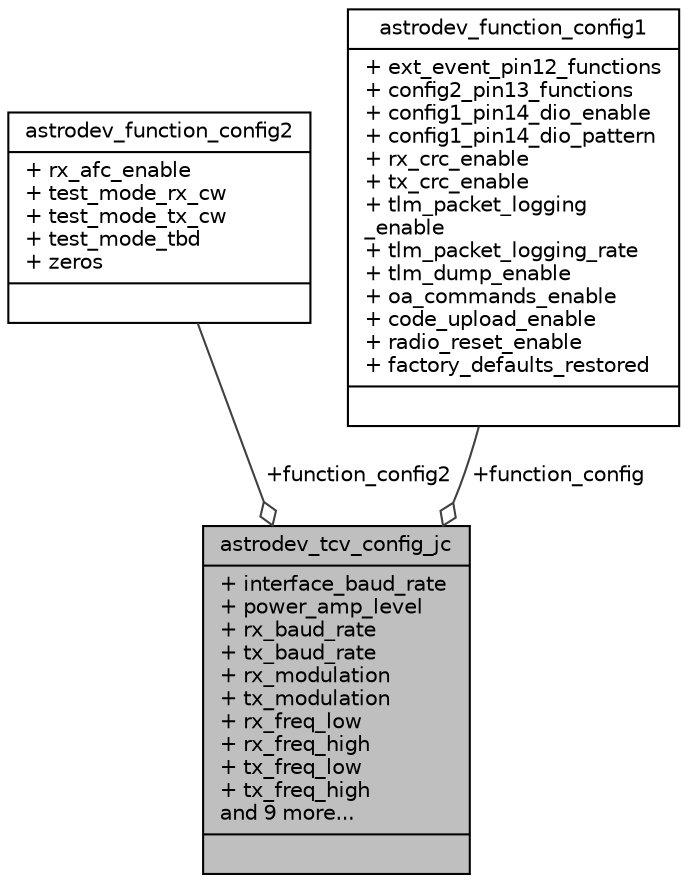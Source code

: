 digraph "astrodev_tcv_config_jc"
{
 // INTERACTIVE_SVG=YES
  edge [fontname="Helvetica",fontsize="10",labelfontname="Helvetica",labelfontsize="10"];
  node [fontname="Helvetica",fontsize="10",shape=record];
  Node1 [label="{astrodev_tcv_config_jc\n|+ interface_baud_rate\l+ power_amp_level\l+ rx_baud_rate\l+ tx_baud_rate\l+ rx_modulation\l+ tx_modulation\l+ rx_freq_low\l+ rx_freq_high\l+ tx_freq_low\l+ tx_freq_high\land 9 more...\l|}",height=0.2,width=0.4,color="black", fillcolor="grey75", style="filled", fontcolor="black"];
  Node2 -> Node1 [color="grey25",fontsize="10",style="solid",label=" +function_config2" ,arrowhead="odiamond",fontname="Helvetica"];
  Node2 [label="{astrodev_function_config2\n|+ rx_afc_enable\l+ test_mode_rx_cw\l+ test_mode_tx_cw\l+ test_mode_tbd\l+ zeros\l|}",height=0.2,width=0.4,color="black", fillcolor="white", style="filled",URL="$structastrodev__function__config2.html"];
  Node3 -> Node1 [color="grey25",fontsize="10",style="solid",label=" +function_config" ,arrowhead="odiamond",fontname="Helvetica"];
  Node3 [label="{astrodev_function_config1\n|+ ext_event_pin12_functions\l+ config2_pin13_functions\l+ config1_pin14_dio_enable\l+ config1_pin14_dio_pattern\l+ rx_crc_enable\l+ tx_crc_enable\l+ tlm_packet_logging\l_enable\l+ tlm_packet_logging_rate\l+ tlm_dump_enable\l+ oa_commands_enable\l+ code_upload_enable\l+ radio_reset_enable\l+ factory_defaults_restored\l|}",height=0.2,width=0.4,color="black", fillcolor="white", style="filled",URL="$structastrodev__function__config1.html",tooltip="ASTRODEV state. "];
}
